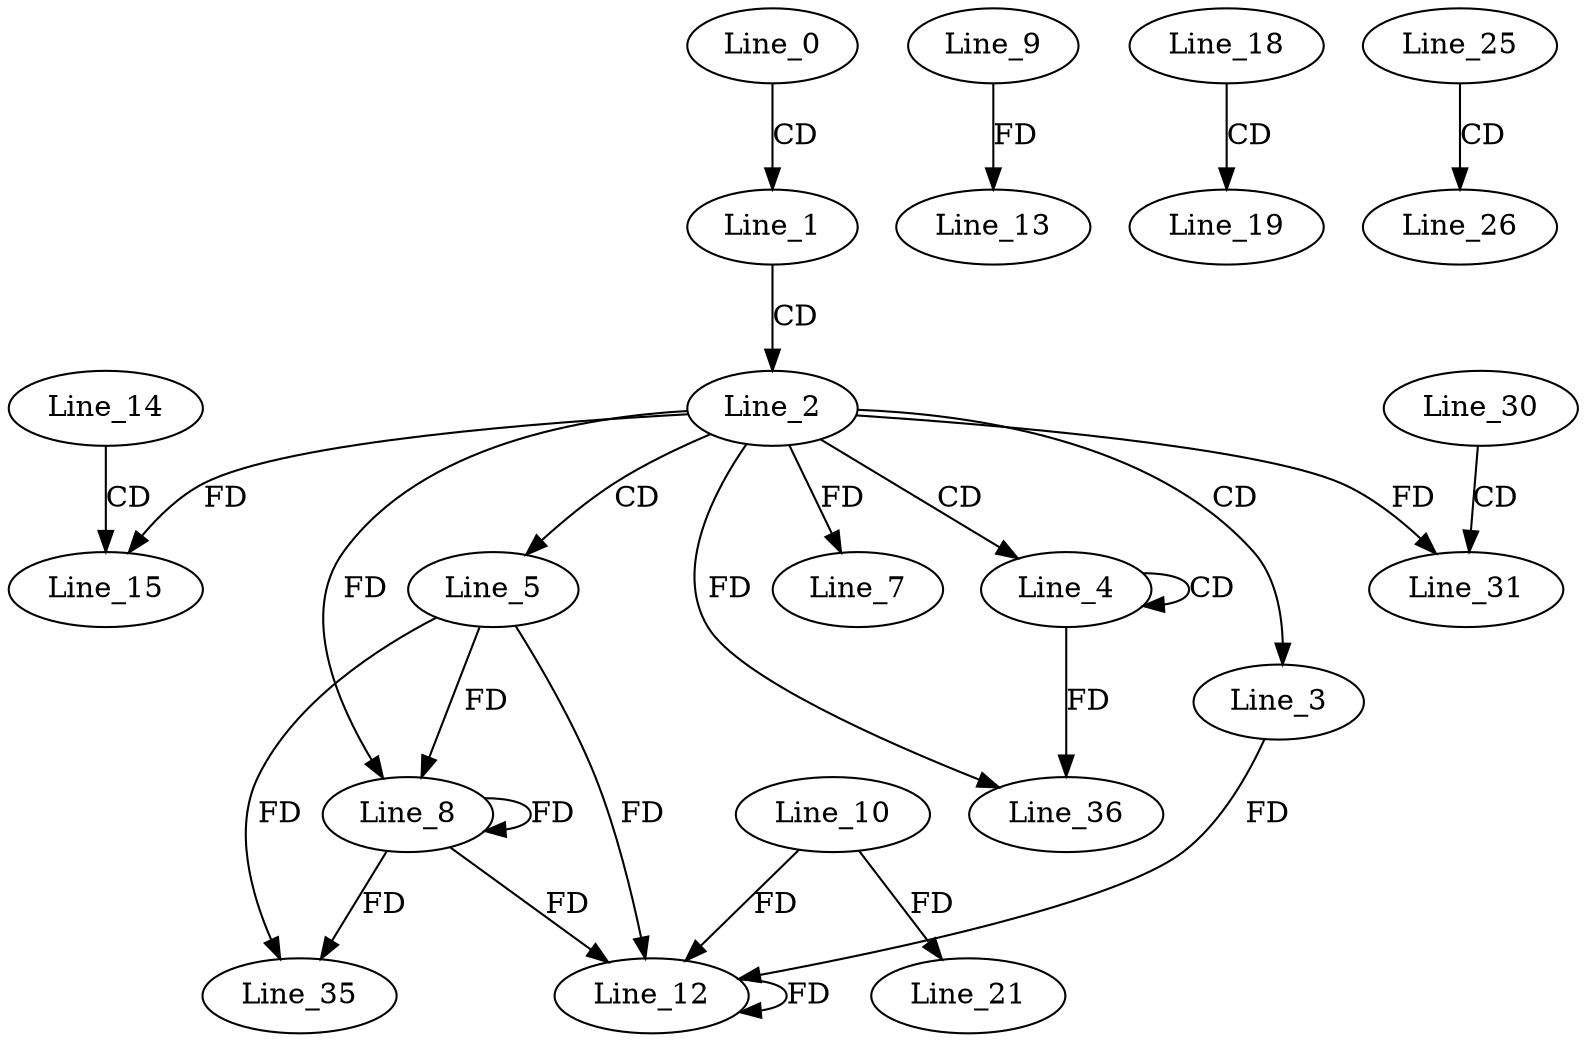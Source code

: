 digraph G {
  Line_0;
  Line_1;
  Line_2;
  Line_3;
  Line_4;
  Line_4;
  Line_5;
  Line_7;
  Line_8;
  Line_8;
  Line_12;
  Line_12;
  Line_10;
  Line_9;
  Line_13;
  Line_14;
  Line_15;
  Line_18;
  Line_19;
  Line_21;
  Line_25;
  Line_26;
  Line_30;
  Line_31;
  Line_35;
  Line_36;
  Line_0 -> Line_1 [ label="CD" ];
  Line_1 -> Line_2 [ label="CD" ];
  Line_2 -> Line_3 [ label="CD" ];
  Line_2 -> Line_4 [ label="CD" ];
  Line_4 -> Line_4 [ label="CD" ];
  Line_2 -> Line_5 [ label="CD" ];
  Line_2 -> Line_7 [ label="FD" ];
  Line_5 -> Line_8 [ label="FD" ];
  Line_8 -> Line_8 [ label="FD" ];
  Line_2 -> Line_8 [ label="FD" ];
  Line_3 -> Line_12 [ label="FD" ];
  Line_12 -> Line_12 [ label="FD" ];
  Line_5 -> Line_12 [ label="FD" ];
  Line_8 -> Line_12 [ label="FD" ];
  Line_10 -> Line_12 [ label="FD" ];
  Line_9 -> Line_13 [ label="FD" ];
  Line_14 -> Line_15 [ label="CD" ];
  Line_2 -> Line_15 [ label="FD" ];
  Line_18 -> Line_19 [ label="CD" ];
  Line_10 -> Line_21 [ label="FD" ];
  Line_25 -> Line_26 [ label="CD" ];
  Line_30 -> Line_31 [ label="CD" ];
  Line_2 -> Line_31 [ label="FD" ];
  Line_5 -> Line_35 [ label="FD" ];
  Line_8 -> Line_35 [ label="FD" ];
  Line_2 -> Line_36 [ label="FD" ];
  Line_4 -> Line_36 [ label="FD" ];
}
